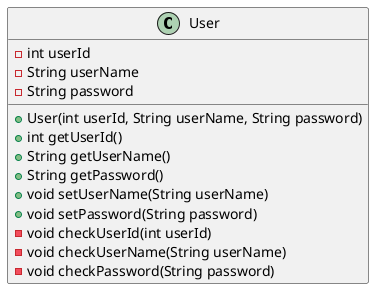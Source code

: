 @startuml
class User {
    - int userId
    - String userName
    - String password

    + User(int userId, String userName, String password)
    + int getUserId()
    + String getUserName()
    + String getPassword()
    + void setUserName(String userName)
    + void setPassword(String password)
    - void checkUserId(int userId)
    - void checkUserName(String userName)
    - void checkPassword(String password)
}
@enduml

